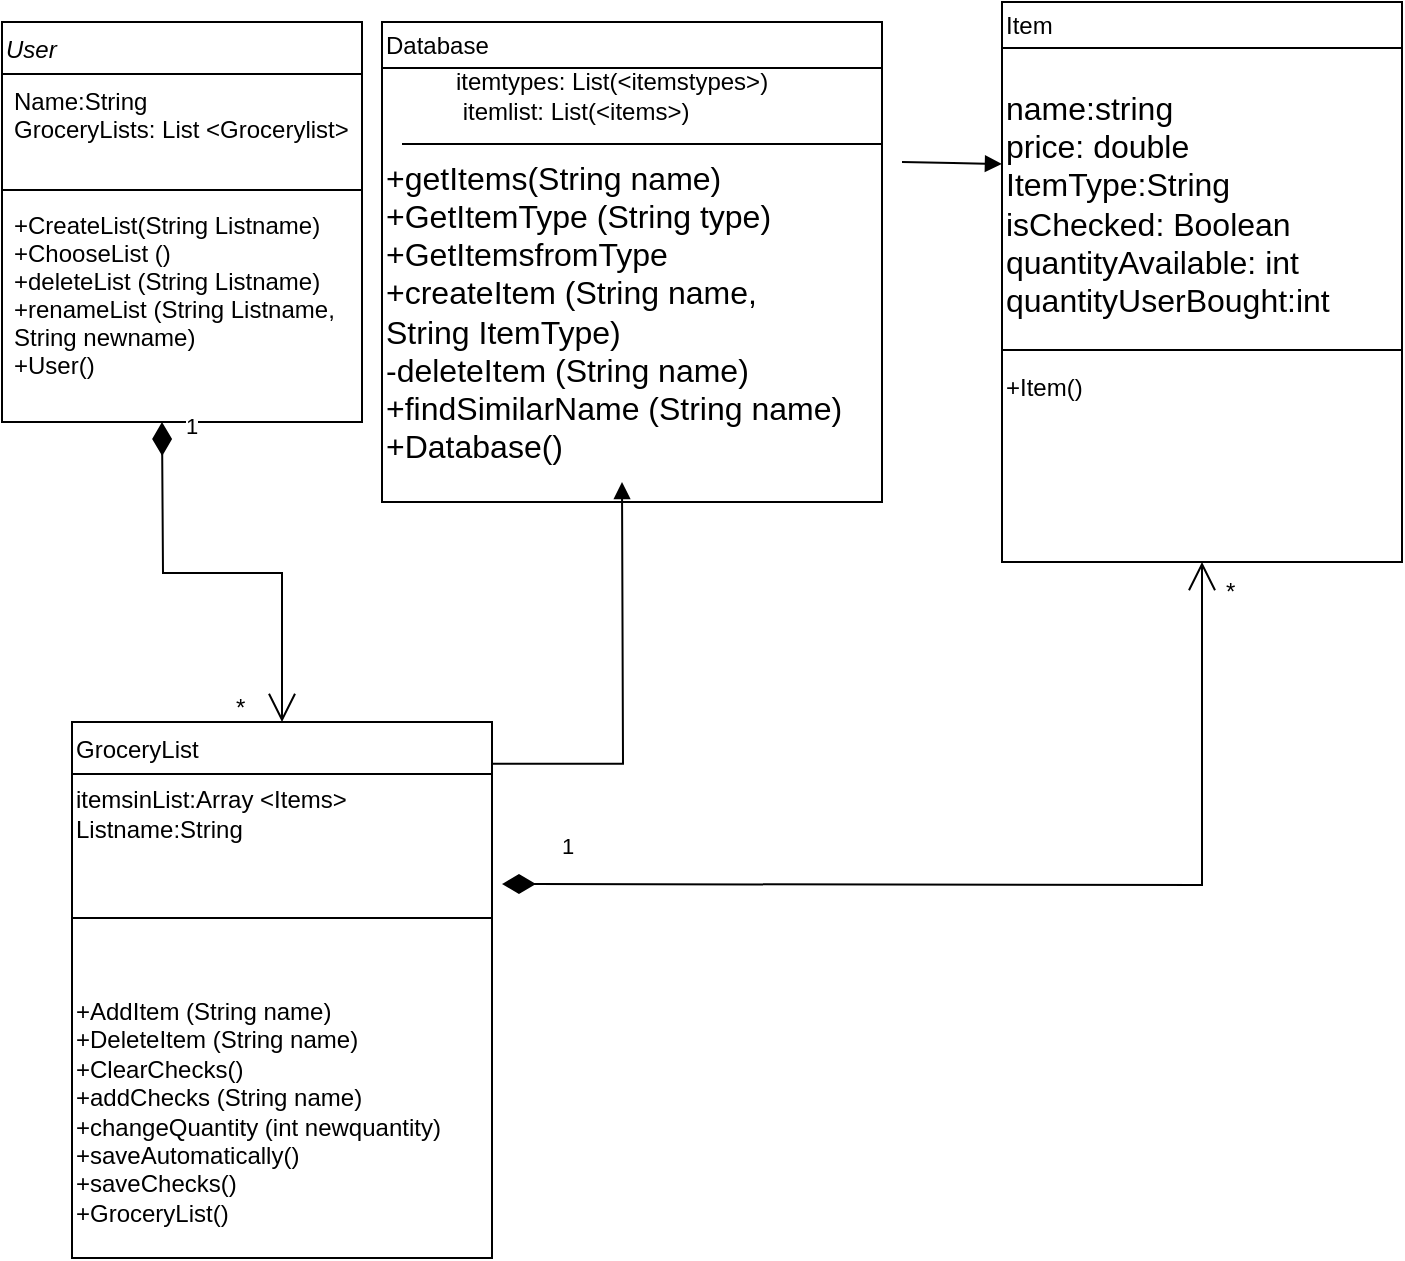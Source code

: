 <mxfile version="24.0.7" type="github">
  <diagram id="C5RBs43oDa-KdzZeNtuy" name="Page-1">
    <mxGraphModel dx="1434" dy="762" grid="1" gridSize="10" guides="1" tooltips="1" connect="1" arrows="1" fold="1" page="1" pageScale="1" pageWidth="827" pageHeight="1169" math="0" shadow="0">
      <root>
        <mxCell id="WIyWlLk6GJQsqaUBKTNV-0" />
        <mxCell id="WIyWlLk6GJQsqaUBKTNV-1" parent="WIyWlLk6GJQsqaUBKTNV-0" />
        <mxCell id="zkfFHV4jXpPFQw0GAbJ--0" value="User" style="swimlane;fontStyle=2;align=left;verticalAlign=top;childLayout=stackLayout;horizontal=1;startSize=26;horizontalStack=0;resizeParent=1;resizeLast=0;collapsible=1;marginBottom=0;rounded=0;shadow=0;strokeWidth=1;" parent="WIyWlLk6GJQsqaUBKTNV-1" vertex="1">
          <mxGeometry x="30" y="20" width="180" height="200" as="geometry">
            <mxRectangle x="230" y="140" width="160" height="26" as="alternateBounds" />
          </mxGeometry>
        </mxCell>
        <mxCell id="zkfFHV4jXpPFQw0GAbJ--1" value="Name:String&#xa;GroceryLists: List &lt;Grocerylist&gt;&#xa;" style="text;align=left;verticalAlign=top;spacingLeft=4;spacingRight=4;overflow=hidden;rotatable=0;points=[[0,0.5],[1,0.5]];portConstraint=eastwest;" parent="zkfFHV4jXpPFQw0GAbJ--0" vertex="1">
          <mxGeometry y="26" width="180" height="54" as="geometry" />
        </mxCell>
        <mxCell id="zkfFHV4jXpPFQw0GAbJ--4" value="" style="line;html=1;strokeWidth=1;align=left;verticalAlign=middle;spacingTop=-1;spacingLeft=3;spacingRight=3;rotatable=0;labelPosition=right;points=[];portConstraint=eastwest;" parent="zkfFHV4jXpPFQw0GAbJ--0" vertex="1">
          <mxGeometry y="80" width="180" height="8" as="geometry" />
        </mxCell>
        <mxCell id="zkfFHV4jXpPFQw0GAbJ--5" value="+CreateList(String Listname)&#xa;+ChooseList ()&#xa;+deleteList (String Listname)&#xa;+renameList (String Listname, &#xa;String newname)&#xa;+User()&#xa;&#xa;" style="text;align=left;verticalAlign=top;spacingLeft=4;spacingRight=4;overflow=hidden;rotatable=0;points=[[0,0.5],[1,0.5]];portConstraint=eastwest;" parent="zkfFHV4jXpPFQw0GAbJ--0" vertex="1">
          <mxGeometry y="88" width="180" height="90" as="geometry" />
        </mxCell>
        <mxCell id="zkfFHV4jXpPFQw0GAbJ--6" value="GroceryList" style="swimlane;fontStyle=0;align=left;verticalAlign=top;childLayout=stackLayout;horizontal=1;startSize=26;horizontalStack=0;resizeParent=1;resizeLast=0;collapsible=1;marginBottom=0;rounded=0;shadow=0;strokeWidth=1;" parent="WIyWlLk6GJQsqaUBKTNV-1" vertex="1">
          <mxGeometry x="65" y="370" width="210" height="268" as="geometry">
            <mxRectangle x="130" y="380" width="160" height="26" as="alternateBounds" />
          </mxGeometry>
        </mxCell>
        <mxCell id="KqvdPYd-VeL80EHpLl_S-10" value="itemsinList:Array &amp;lt;Items&amp;gt;&lt;div&gt;Listname:String&lt;/div&gt;" style="text;html=1;align=left;verticalAlign=middle;resizable=0;points=[];autosize=1;strokeColor=none;fillColor=none;" parent="zkfFHV4jXpPFQw0GAbJ--6" vertex="1">
          <mxGeometry y="26" width="210" height="40" as="geometry" />
        </mxCell>
        <mxCell id="KqvdPYd-VeL80EHpLl_S-11" value="" style="line;html=1;strokeWidth=1;align=left;verticalAlign=middle;spacingTop=-1;spacingLeft=3;spacingRight=3;rotatable=0;labelPosition=right;points=[];portConstraint=eastwest;" parent="zkfFHV4jXpPFQw0GAbJ--6" vertex="1">
          <mxGeometry y="66" width="210" height="64" as="geometry" />
        </mxCell>
        <mxCell id="KqvdPYd-VeL80EHpLl_S-12" value="+AddItem (String name)&lt;div&gt;+DeleteItem (String name)&lt;/div&gt;&lt;div&gt;+ClearChecks()&lt;/div&gt;&lt;div&gt;+addChecks (String name)&lt;/div&gt;&lt;div&gt;+changeQuantity (int newquantity)&lt;/div&gt;&lt;div&gt;+saveAutomatically()&lt;/div&gt;&lt;div&gt;+saveChecks()&lt;/div&gt;&lt;div&gt;+GroceryList()&lt;/div&gt;" style="text;html=1;align=left;verticalAlign=middle;resizable=0;points=[];autosize=1;strokeColor=none;fillColor=none;" parent="zkfFHV4jXpPFQw0GAbJ--6" vertex="1">
          <mxGeometry y="130" width="210" height="130" as="geometry" />
        </mxCell>
        <mxCell id="KqvdPYd-VeL80EHpLl_S-2" value="&lt;span style=&quot;font-weight: normal;&quot;&gt;Database&lt;/span&gt;" style="swimlane;whiteSpace=wrap;html=1;align=left;" parent="WIyWlLk6GJQsqaUBKTNV-1" vertex="1">
          <mxGeometry x="220" y="20" width="250" height="240" as="geometry" />
        </mxCell>
        <mxCell id="KqvdPYd-VeL80EHpLl_S-4" value="+getItems(String name)&lt;div style=&quot;font-size: 16px;&quot;&gt;+GetItemType (String type)&lt;/div&gt;&lt;div style=&quot;font-size: 16px;&quot;&gt;+GetItemsfromType&lt;/div&gt;&lt;div style=&quot;font-size: 16px;&quot;&gt;+createItem (String name,&amp;nbsp;&lt;/div&gt;&lt;div style=&quot;font-size: 16px;&quot;&gt;String ItemType)&lt;/div&gt;&lt;div style=&quot;font-size: 16px;&quot;&gt;-deleteItem (String name)&lt;/div&gt;&lt;div style=&quot;font-size: 16px;&quot;&gt;+findSimilarName (String name)&lt;/div&gt;&lt;div style=&quot;font-size: 16px;&quot;&gt;+Database()&lt;/div&gt;" style="text;html=1;align=left;verticalAlign=middle;resizable=0;points=[];autosize=1;strokeColor=none;fillColor=none;fontSize=16;" parent="KqvdPYd-VeL80EHpLl_S-2" vertex="1">
          <mxGeometry y="60" width="250" height="170" as="geometry" />
        </mxCell>
        <mxCell id="KqvdPYd-VeL80EHpLl_S-3" value="&lt;span style=&quot;white-space: pre;&quot;&gt;&#x9;&lt;/span&gt;&lt;div&gt;itemtypes:&amp;nbsp;&lt;span style=&quot;background-color: initial;&quot;&gt;List(&amp;lt;itemstypes&amp;gt;)&lt;/span&gt;&lt;span style=&quot;background-color: initial;&quot;&gt;&amp;nbsp;&lt;/span&gt;&lt;/div&gt;&lt;div&gt;&amp;nbsp;itemlist:&amp;nbsp;&lt;span style=&quot;background-color: initial;&quot;&gt;List(&amp;lt;items&amp;gt;)&lt;/span&gt;&lt;/div&gt;" style="text;html=1;align=left;verticalAlign=middle;resizable=0;points=[];autosize=1;strokeColor=none;fillColor=none;" parent="KqvdPYd-VeL80EHpLl_S-2" vertex="1">
          <mxGeometry x="35" width="180" height="60" as="geometry" />
        </mxCell>
        <mxCell id="KqvdPYd-VeL80EHpLl_S-0" value="" style="line;html=1;strokeWidth=1;align=left;verticalAlign=middle;spacingTop=-1;spacingLeft=3;spacingRight=3;rotatable=0;labelPosition=right;points=[];portConstraint=eastwest;" parent="KqvdPYd-VeL80EHpLl_S-2" vertex="1">
          <mxGeometry x="10" y="52" width="240" height="18" as="geometry" />
        </mxCell>
        <mxCell id="KqvdPYd-VeL80EHpLl_S-5" value="&lt;span style=&quot;font-weight: normal;&quot;&gt;Item&lt;/span&gt;" style="swimlane;whiteSpace=wrap;html=1;align=left;" parent="WIyWlLk6GJQsqaUBKTNV-1" vertex="1">
          <mxGeometry x="530" y="10" width="200" height="280" as="geometry">
            <mxRectangle x="530" y="10" width="60" height="30" as="alternateBounds" />
          </mxGeometry>
        </mxCell>
        <mxCell id="KqvdPYd-VeL80EHpLl_S-6" value="name:string&lt;div&gt;price: double&lt;/div&gt;&lt;div&gt;ItemType:String&lt;/div&gt;&lt;div&gt;isChecked: Boolean&lt;/div&gt;&lt;div&gt;quantityAvailable: int&lt;/div&gt;&lt;div&gt;quantityUserBought:int&lt;/div&gt;" style="text;html=1;align=left;verticalAlign=middle;resizable=0;points=[];autosize=1;strokeColor=none;fillColor=none;fontSize=16;" parent="KqvdPYd-VeL80EHpLl_S-5" vertex="1">
          <mxGeometry y="36" width="190" height="130" as="geometry" />
        </mxCell>
        <mxCell id="zkfFHV4jXpPFQw0GAbJ--9" value="" style="line;html=1;strokeWidth=1;align=left;verticalAlign=middle;spacingTop=-1;spacingLeft=3;spacingRight=3;rotatable=0;labelPosition=right;points=[];portConstraint=eastwest;" parent="KqvdPYd-VeL80EHpLl_S-5" vertex="1">
          <mxGeometry y="170" width="200" height="8" as="geometry" />
        </mxCell>
        <mxCell id="KqvdPYd-VeL80EHpLl_S-34" value="+Item()" style="text;html=1;align=left;verticalAlign=middle;resizable=0;points=[];autosize=1;strokeColor=none;fillColor=none;" parent="KqvdPYd-VeL80EHpLl_S-5" vertex="1">
          <mxGeometry y="178" width="60" height="30" as="geometry" />
        </mxCell>
        <mxCell id="KqvdPYd-VeL80EHpLl_S-23" value="1" style="endArrow=open;html=1;endSize=12;startArrow=diamondThin;startSize=14;startFill=1;edgeStyle=orthogonalEdgeStyle;align=left;verticalAlign=bottom;rounded=0;entryX=0.5;entryY=0;entryDx=0;entryDy=0;" parent="WIyWlLk6GJQsqaUBKTNV-1" target="zkfFHV4jXpPFQw0GAbJ--6" edge="1">
          <mxGeometry x="-0.891" y="10" relative="1" as="geometry">
            <mxPoint x="110" y="220" as="sourcePoint" />
            <mxPoint x="200" y="290" as="targetPoint" />
            <mxPoint as="offset" />
          </mxGeometry>
        </mxCell>
        <mxCell id="KqvdPYd-VeL80EHpLl_S-24" value="*" style="text;html=1;align=left;verticalAlign=middle;resizable=0;points=[];autosize=1;strokeColor=none;fillColor=none;" parent="WIyWlLk6GJQsqaUBKTNV-1" vertex="1">
          <mxGeometry x="145" y="348" width="30" height="30" as="geometry" />
        </mxCell>
        <mxCell id="KqvdPYd-VeL80EHpLl_S-25" value="1" style="endArrow=open;html=1;endSize=12;startArrow=diamondThin;startSize=14;startFill=1;edgeStyle=orthogonalEdgeStyle;align=left;verticalAlign=bottom;rounded=0;entryX=0.5;entryY=1;entryDx=0;entryDy=0;" parent="WIyWlLk6GJQsqaUBKTNV-1" target="KqvdPYd-VeL80EHpLl_S-5" edge="1">
          <mxGeometry x="-0.891" y="10" relative="1" as="geometry">
            <mxPoint x="280" y="451" as="sourcePoint" />
            <mxPoint x="640" y="450" as="targetPoint" />
            <mxPoint as="offset" />
          </mxGeometry>
        </mxCell>
        <mxCell id="KqvdPYd-VeL80EHpLl_S-26" value="*" style="text;html=1;align=left;verticalAlign=middle;resizable=0;points=[];autosize=1;strokeColor=none;fillColor=none;" parent="WIyWlLk6GJQsqaUBKTNV-1" vertex="1">
          <mxGeometry x="640" y="290" width="30" height="30" as="geometry" />
        </mxCell>
        <mxCell id="KqvdPYd-VeL80EHpLl_S-30" value="" style="endArrow=block;endFill=1;html=1;edgeStyle=orthogonalEdgeStyle;align=left;verticalAlign=top;rounded=0;exitX=1;exitY=0.078;exitDx=0;exitDy=0;exitPerimeter=0;" parent="WIyWlLk6GJQsqaUBKTNV-1" source="zkfFHV4jXpPFQw0GAbJ--6" edge="1">
          <mxGeometry x="-1" relative="1" as="geometry">
            <mxPoint x="250" y="340" as="sourcePoint" />
            <mxPoint x="340" y="250" as="targetPoint" />
          </mxGeometry>
        </mxCell>
        <mxCell id="KqvdPYd-VeL80EHpLl_S-32" value="" style="endArrow=block;endFill=1;html=1;edgeStyle=orthogonalEdgeStyle;align=left;verticalAlign=top;rounded=0;entryX=0;entryY=0.346;entryDx=0;entryDy=0;entryPerimeter=0;" parent="WIyWlLk6GJQsqaUBKTNV-1" target="KqvdPYd-VeL80EHpLl_S-6" edge="1">
          <mxGeometry x="-1" relative="1" as="geometry">
            <mxPoint x="480" y="90" as="sourcePoint" />
            <mxPoint x="520" y="90" as="targetPoint" />
          </mxGeometry>
        </mxCell>
      </root>
    </mxGraphModel>
  </diagram>
</mxfile>
